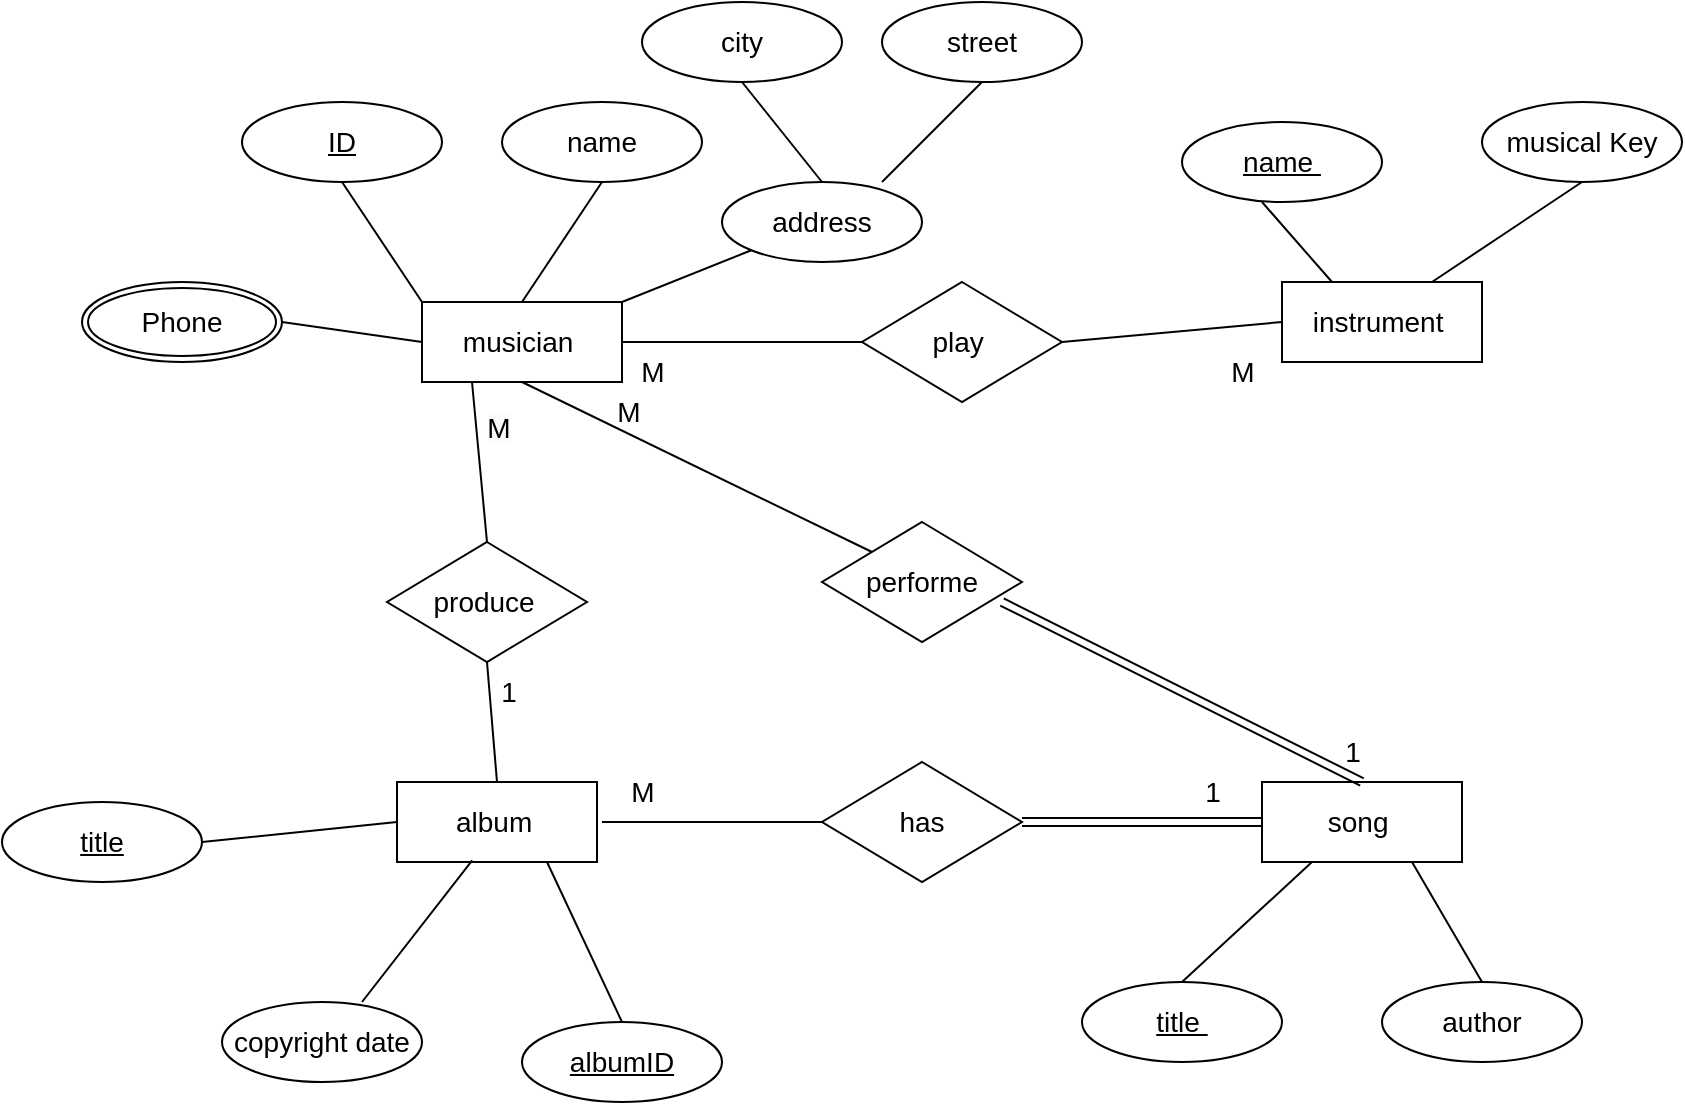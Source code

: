 <mxfile version="20.8.16" type="device"><diagram name="Page-1" id="lVGmUbY3ux0DM2avxw8W"><mxGraphModel dx="2126" dy="623" grid="1" gridSize="10" guides="1" tooltips="1" connect="1" arrows="1" fold="1" page="1" pageScale="1" pageWidth="850" pageHeight="1100" math="0" shadow="0"><root><mxCell id="0"/><mxCell id="1" parent="0"/><mxCell id="kV1bWJGJ76EV7JGNxmsX-11" value="musician&amp;nbsp;" style="whiteSpace=wrap;html=1;align=center;fontSize=14;" parent="1" vertex="1"><mxGeometry x="60" y="240" width="100" height="40" as="geometry"/></mxCell><mxCell id="kV1bWJGJ76EV7JGNxmsX-13" value="ID" style="ellipse;whiteSpace=wrap;html=1;align=center;fontStyle=4;fontSize=14;" parent="1" vertex="1"><mxGeometry x="-30" y="140" width="100" height="40" as="geometry"/></mxCell><mxCell id="kV1bWJGJ76EV7JGNxmsX-14" value="name" style="ellipse;whiteSpace=wrap;html=1;align=center;fontSize=14;" parent="1" vertex="1"><mxGeometry x="100" y="140" width="100" height="40" as="geometry"/></mxCell><mxCell id="kV1bWJGJ76EV7JGNxmsX-15" value="city" style="ellipse;whiteSpace=wrap;html=1;align=center;fontSize=14;" parent="1" vertex="1"><mxGeometry x="170" y="90" width="100" height="40" as="geometry"/></mxCell><mxCell id="kV1bWJGJ76EV7JGNxmsX-16" value="street" style="ellipse;whiteSpace=wrap;html=1;align=center;fontSize=14;" parent="1" vertex="1"><mxGeometry x="290" y="90" width="100" height="40" as="geometry"/></mxCell><mxCell id="kV1bWJGJ76EV7JGNxmsX-18" value="address" style="ellipse;whiteSpace=wrap;html=1;align=center;fontSize=14;" parent="1" vertex="1"><mxGeometry x="210" y="180" width="100" height="40" as="geometry"/></mxCell><mxCell id="kV1bWJGJ76EV7JGNxmsX-21" value="Phone" style="ellipse;shape=doubleEllipse;margin=3;whiteSpace=wrap;html=1;align=center;fontSize=14;" parent="1" vertex="1"><mxGeometry x="-110" y="230" width="100" height="40" as="geometry"/></mxCell><mxCell id="kV1bWJGJ76EV7JGNxmsX-27" value="" style="endArrow=none;html=1;rounded=0;fontSize=14;exitX=1;exitY=0.5;exitDx=0;exitDy=0;entryX=0;entryY=0.5;entryDx=0;entryDy=0;" parent="1" source="kV1bWJGJ76EV7JGNxmsX-21" target="kV1bWJGJ76EV7JGNxmsX-11" edge="1"><mxGeometry width="50" height="50" relative="1" as="geometry"><mxPoint x="20" y="270" as="sourcePoint"/><mxPoint x="70" y="220" as="targetPoint"/></mxGeometry></mxCell><mxCell id="kV1bWJGJ76EV7JGNxmsX-28" value="" style="endArrow=none;html=1;rounded=0;fontSize=14;entryX=0;entryY=0;entryDx=0;entryDy=0;exitX=0.5;exitY=1;exitDx=0;exitDy=0;" parent="1" source="kV1bWJGJ76EV7JGNxmsX-13" target="kV1bWJGJ76EV7JGNxmsX-11" edge="1"><mxGeometry width="50" height="50" relative="1" as="geometry"><mxPoint x="20" y="230" as="sourcePoint"/><mxPoint x="70" y="180" as="targetPoint"/></mxGeometry></mxCell><mxCell id="kV1bWJGJ76EV7JGNxmsX-29" value="" style="endArrow=none;html=1;rounded=0;fontSize=14;exitX=0.5;exitY=0;exitDx=0;exitDy=0;" parent="1" source="kV1bWJGJ76EV7JGNxmsX-11" edge="1"><mxGeometry width="50" height="50" relative="1" as="geometry"><mxPoint x="100" y="230" as="sourcePoint"/><mxPoint x="150" y="180" as="targetPoint"/></mxGeometry></mxCell><mxCell id="kV1bWJGJ76EV7JGNxmsX-30" value="" style="endArrow=none;html=1;rounded=0;fontSize=14;exitX=1;exitY=0;exitDx=0;exitDy=0;entryX=0;entryY=1;entryDx=0;entryDy=0;" parent="1" source="kV1bWJGJ76EV7JGNxmsX-11" target="kV1bWJGJ76EV7JGNxmsX-18" edge="1"><mxGeometry width="50" height="50" relative="1" as="geometry"><mxPoint x="190" y="300" as="sourcePoint"/><mxPoint x="260" y="220" as="targetPoint"/></mxGeometry></mxCell><mxCell id="kV1bWJGJ76EV7JGNxmsX-32" value="" style="endArrow=none;html=1;rounded=0;fontSize=14;" parent="1" edge="1"><mxGeometry width="50" height="50" relative="1" as="geometry"><mxPoint x="290" y="180" as="sourcePoint"/><mxPoint x="340" y="130" as="targetPoint"/></mxGeometry></mxCell><mxCell id="kV1bWJGJ76EV7JGNxmsX-33" value="" style="endArrow=none;html=1;rounded=0;fontSize=14;exitX=0.5;exitY=0;exitDx=0;exitDy=0;entryX=0.5;entryY=1;entryDx=0;entryDy=0;" parent="1" source="kV1bWJGJ76EV7JGNxmsX-18" target="kV1bWJGJ76EV7JGNxmsX-15" edge="1"><mxGeometry width="50" height="50" relative="1" as="geometry"><mxPoint x="220" y="180" as="sourcePoint"/><mxPoint x="270" y="130" as="targetPoint"/></mxGeometry></mxCell><mxCell id="kV1bWJGJ76EV7JGNxmsX-34" value="instrument&amp;nbsp;" style="whiteSpace=wrap;html=1;align=center;fontSize=14;" parent="1" vertex="1"><mxGeometry x="490" y="230" width="100" height="40" as="geometry"/></mxCell><mxCell id="kV1bWJGJ76EV7JGNxmsX-35" value="name&amp;nbsp;" style="ellipse;whiteSpace=wrap;html=1;align=center;fontStyle=4;fontSize=14;" parent="1" vertex="1"><mxGeometry x="440" y="150" width="100" height="40" as="geometry"/></mxCell><mxCell id="kV1bWJGJ76EV7JGNxmsX-36" value="musical&amp;nbsp;Key" style="ellipse;whiteSpace=wrap;html=1;align=center;fontSize=14;" parent="1" vertex="1"><mxGeometry x="590" y="140" width="100" height="40" as="geometry"/></mxCell><mxCell id="kV1bWJGJ76EV7JGNxmsX-37" value="" style="endArrow=none;html=1;rounded=0;fontSize=14;exitX=0.75;exitY=0;exitDx=0;exitDy=0;" parent="1" source="kV1bWJGJ76EV7JGNxmsX-34" edge="1"><mxGeometry width="50" height="50" relative="1" as="geometry"><mxPoint x="590" y="230" as="sourcePoint"/><mxPoint x="640" y="180" as="targetPoint"/></mxGeometry></mxCell><mxCell id="kV1bWJGJ76EV7JGNxmsX-38" value="" style="endArrow=none;html=1;rounded=0;fontSize=14;exitX=0.25;exitY=0;exitDx=0;exitDy=0;" parent="1" source="kV1bWJGJ76EV7JGNxmsX-34" edge="1"><mxGeometry width="50" height="50" relative="1" as="geometry"><mxPoint x="430" y="240" as="sourcePoint"/><mxPoint x="480" y="190" as="targetPoint"/></mxGeometry></mxCell><mxCell id="kV1bWJGJ76EV7JGNxmsX-39" value="album&amp;nbsp;" style="whiteSpace=wrap;html=1;align=center;fontSize=14;" parent="1" vertex="1"><mxGeometry x="47.5" y="480" width="100" height="40" as="geometry"/></mxCell><mxCell id="kV1bWJGJ76EV7JGNxmsX-40" value="title" style="ellipse;whiteSpace=wrap;html=1;align=center;fontStyle=4;fontSize=14;" parent="1" vertex="1"><mxGeometry x="-150" y="490" width="100" height="40" as="geometry"/></mxCell><mxCell id="kV1bWJGJ76EV7JGNxmsX-41" value="copyright date" style="ellipse;whiteSpace=wrap;html=1;align=center;fontSize=14;" parent="1" vertex="1"><mxGeometry x="-40" y="590" width="100" height="40" as="geometry"/></mxCell><mxCell id="kV1bWJGJ76EV7JGNxmsX-50" value="" style="endArrow=none;html=1;rounded=0;fontSize=14;entryX=0.376;entryY=0.98;entryDx=0;entryDy=0;entryPerimeter=0;" parent="1" target="kV1bWJGJ76EV7JGNxmsX-39" edge="1"><mxGeometry width="50" height="50" relative="1" as="geometry"><mxPoint x="30" y="590" as="sourcePoint"/><mxPoint x="80" y="540" as="targetPoint"/></mxGeometry></mxCell><mxCell id="kV1bWJGJ76EV7JGNxmsX-51" value="" style="endArrow=none;html=1;rounded=0;fontSize=14;entryX=0;entryY=0.5;entryDx=0;entryDy=0;exitX=1;exitY=0.5;exitDx=0;exitDy=0;" parent="1" source="kV1bWJGJ76EV7JGNxmsX-40" target="kV1bWJGJ76EV7JGNxmsX-39" edge="1"><mxGeometry width="50" height="50" relative="1" as="geometry"><mxPoint x="-50" y="530" as="sourcePoint"/><mxPoint y="480" as="targetPoint"/></mxGeometry></mxCell><mxCell id="kV1bWJGJ76EV7JGNxmsX-52" value="" style="endArrow=none;html=1;rounded=0;fontSize=14;entryX=0.75;entryY=1;entryDx=0;entryDy=0;exitX=0.5;exitY=0;exitDx=0;exitDy=0;" parent="1" target="kV1bWJGJ76EV7JGNxmsX-39" edge="1"><mxGeometry width="50" height="50" relative="1" as="geometry"><mxPoint x="160" y="600" as="sourcePoint"/><mxPoint x="280" y="490" as="targetPoint"/></mxGeometry></mxCell><mxCell id="kV1bWJGJ76EV7JGNxmsX-53" value="song&amp;nbsp;" style="whiteSpace=wrap;html=1;align=center;fontSize=14;" parent="1" vertex="1"><mxGeometry x="480" y="480" width="100" height="40" as="geometry"/></mxCell><mxCell id="kV1bWJGJ76EV7JGNxmsX-54" value="title&amp;nbsp;" style="ellipse;whiteSpace=wrap;html=1;align=center;fontStyle=4;fontSize=14;" parent="1" vertex="1"><mxGeometry x="390" y="580" width="100" height="40" as="geometry"/></mxCell><mxCell id="kV1bWJGJ76EV7JGNxmsX-55" value="author" style="ellipse;whiteSpace=wrap;html=1;align=center;fontSize=14;" parent="1" vertex="1"><mxGeometry x="540" y="580" width="100" height="40" as="geometry"/></mxCell><mxCell id="kV1bWJGJ76EV7JGNxmsX-56" value="" style="endArrow=none;html=1;rounded=0;fontSize=14;entryX=0.25;entryY=1;entryDx=0;entryDy=0;" parent="1" target="kV1bWJGJ76EV7JGNxmsX-53" edge="1"><mxGeometry width="50" height="50" relative="1" as="geometry"><mxPoint x="440" y="580" as="sourcePoint"/><mxPoint x="490" y="530" as="targetPoint"/></mxGeometry></mxCell><mxCell id="kV1bWJGJ76EV7JGNxmsX-57" value="" style="endArrow=none;html=1;rounded=0;fontSize=14;entryX=0.75;entryY=1;entryDx=0;entryDy=0;exitX=0.5;exitY=0;exitDx=0;exitDy=0;" parent="1" source="kV1bWJGJ76EV7JGNxmsX-55" target="kV1bWJGJ76EV7JGNxmsX-53" edge="1"><mxGeometry width="50" height="50" relative="1" as="geometry"><mxPoint x="590" y="570" as="sourcePoint"/><mxPoint x="640" y="520" as="targetPoint"/></mxGeometry></mxCell><mxCell id="kV1bWJGJ76EV7JGNxmsX-58" value="play&amp;nbsp;" style="shape=rhombus;perimeter=rhombusPerimeter;whiteSpace=wrap;html=1;align=center;fontSize=14;" parent="1" vertex="1"><mxGeometry x="280" y="230" width="100" height="60" as="geometry"/></mxCell><mxCell id="kV1bWJGJ76EV7JGNxmsX-59" value="" style="endArrow=none;html=1;rounded=0;fontSize=14;entryX=0;entryY=0.5;entryDx=0;entryDy=0;" parent="1" target="kV1bWJGJ76EV7JGNxmsX-58" edge="1"><mxGeometry relative="1" as="geometry"><mxPoint x="160" y="260" as="sourcePoint"/><mxPoint x="320" y="260" as="targetPoint"/></mxGeometry></mxCell><mxCell id="kV1bWJGJ76EV7JGNxmsX-65" value="M" style="text;html=1;align=center;verticalAlign=middle;resizable=0;points=[];autosize=1;strokeColor=none;fillColor=none;fontSize=14;" parent="1" vertex="1"><mxGeometry x="155" y="260" width="40" height="30" as="geometry"/></mxCell><mxCell id="kV1bWJGJ76EV7JGNxmsX-66" value="M" style="text;html=1;align=center;verticalAlign=middle;resizable=0;points=[];autosize=1;strokeColor=none;fillColor=none;fontSize=14;" parent="1" vertex="1"><mxGeometry x="450" y="260" width="40" height="30" as="geometry"/></mxCell><mxCell id="kV1bWJGJ76EV7JGNxmsX-67" value="" style="endArrow=none;html=1;rounded=0;fontSize=14;entryX=0;entryY=0.5;entryDx=0;entryDy=0;" parent="1" target="kV1bWJGJ76EV7JGNxmsX-34" edge="1"><mxGeometry relative="1" as="geometry"><mxPoint x="380" y="260" as="sourcePoint"/><mxPoint x="540" y="260" as="targetPoint"/></mxGeometry></mxCell><mxCell id="kV1bWJGJ76EV7JGNxmsX-68" value="has" style="shape=rhombus;perimeter=rhombusPerimeter;whiteSpace=wrap;html=1;align=center;fontSize=14;" parent="1" vertex="1"><mxGeometry x="260" y="470" width="100" height="60" as="geometry"/></mxCell><mxCell id="kV1bWJGJ76EV7JGNxmsX-70" value="" style="endArrow=none;html=1;rounded=0;fontSize=14;" parent="1" edge="1"><mxGeometry relative="1" as="geometry"><mxPoint x="150" y="500" as="sourcePoint"/><mxPoint x="260" y="500" as="targetPoint"/></mxGeometry></mxCell><mxCell id="kV1bWJGJ76EV7JGNxmsX-71" value="" style="shape=link;html=1;rounded=0;fontSize=14;" parent="1" edge="1"><mxGeometry relative="1" as="geometry"><mxPoint x="360" y="500" as="sourcePoint"/><mxPoint x="480" y="500" as="targetPoint"/></mxGeometry></mxCell><mxCell id="kV1bWJGJ76EV7JGNxmsX-72" value="" style="resizable=0;html=1;align=right;verticalAlign=bottom;fontSize=14;" parent="kV1bWJGJ76EV7JGNxmsX-71" connectable="0" vertex="1"><mxGeometry x="1" relative="1" as="geometry"/></mxCell><mxCell id="kV1bWJGJ76EV7JGNxmsX-73" value="1" style="text;html=1;align=center;verticalAlign=middle;resizable=0;points=[];autosize=1;strokeColor=none;fillColor=none;fontSize=14;" parent="1" vertex="1"><mxGeometry x="440" y="470" width="30" height="30" as="geometry"/></mxCell><mxCell id="kV1bWJGJ76EV7JGNxmsX-74" value="M" style="text;html=1;align=center;verticalAlign=middle;resizable=0;points=[];autosize=1;strokeColor=none;fillColor=none;fontSize=14;" parent="1" vertex="1"><mxGeometry x="150" y="470" width="40" height="30" as="geometry"/></mxCell><mxCell id="kV1bWJGJ76EV7JGNxmsX-75" value="performe" style="shape=rhombus;perimeter=rhombusPerimeter;whiteSpace=wrap;html=1;align=center;fontSize=14;" parent="1" vertex="1"><mxGeometry x="260" y="350" width="100" height="60" as="geometry"/></mxCell><mxCell id="kV1bWJGJ76EV7JGNxmsX-76" value="" style="endArrow=none;html=1;rounded=0;fontSize=14;exitX=0.5;exitY=1;exitDx=0;exitDy=0;entryX=0;entryY=0;entryDx=0;entryDy=0;" parent="1" source="kV1bWJGJ76EV7JGNxmsX-11" target="kV1bWJGJ76EV7JGNxmsX-75" edge="1"><mxGeometry relative="1" as="geometry"><mxPoint x="100" y="390" as="sourcePoint"/><mxPoint x="260" y="390" as="targetPoint"/></mxGeometry></mxCell><mxCell id="kV1bWJGJ76EV7JGNxmsX-78" value="albumID" style="ellipse;whiteSpace=wrap;html=1;align=center;fontStyle=4;fontSize=14;" parent="1" vertex="1"><mxGeometry x="110" y="600" width="100" height="40" as="geometry"/></mxCell><mxCell id="kV1bWJGJ76EV7JGNxmsX-82" value="M" style="text;html=1;align=center;verticalAlign=middle;resizable=0;points=[];autosize=1;strokeColor=none;fillColor=none;fontSize=14;" parent="1" vertex="1"><mxGeometry x="142.5" y="280" width="40" height="30" as="geometry"/></mxCell><mxCell id="kV1bWJGJ76EV7JGNxmsX-86" value="" style="shape=link;html=1;rounded=0;fontSize=14;entryX=0.5;entryY=0;entryDx=0;entryDy=0;" parent="1" target="kV1bWJGJ76EV7JGNxmsX-53" edge="1"><mxGeometry relative="1" as="geometry"><mxPoint x="350" y="390" as="sourcePoint"/><mxPoint x="510" y="390" as="targetPoint"/></mxGeometry></mxCell><mxCell id="kV1bWJGJ76EV7JGNxmsX-89" value="1" style="text;html=1;align=center;verticalAlign=middle;resizable=0;points=[];autosize=1;strokeColor=none;fillColor=none;fontSize=14;" parent="1" vertex="1"><mxGeometry x="510" y="450" width="30" height="30" as="geometry"/></mxCell><mxCell id="kV1bWJGJ76EV7JGNxmsX-90" value="produce&amp;nbsp;" style="shape=rhombus;perimeter=rhombusPerimeter;whiteSpace=wrap;html=1;align=center;fontSize=14;" parent="1" vertex="1"><mxGeometry x="42.5" y="360" width="100" height="60" as="geometry"/></mxCell><mxCell id="kV1bWJGJ76EV7JGNxmsX-91" value="" style="endArrow=none;html=1;rounded=0;fontSize=14;entryX=0.25;entryY=1;entryDx=0;entryDy=0;exitX=0.5;exitY=0;exitDx=0;exitDy=0;" parent="1" source="kV1bWJGJ76EV7JGNxmsX-90" target="kV1bWJGJ76EV7JGNxmsX-11" edge="1"><mxGeometry relative="1" as="geometry"><mxPoint x="90" y="350" as="sourcePoint"/><mxPoint x="48" y="480" as="targetPoint"/></mxGeometry></mxCell><mxCell id="kV1bWJGJ76EV7JGNxmsX-92" value="" style="endArrow=none;html=1;rounded=0;fontSize=14;entryX=0.5;entryY=0;entryDx=0;entryDy=0;exitX=0.5;exitY=1;exitDx=0;exitDy=0;" parent="1" source="kV1bWJGJ76EV7JGNxmsX-90" target="kV1bWJGJ76EV7JGNxmsX-39" edge="1"><mxGeometry relative="1" as="geometry"><mxPoint x="-110" y="440" as="sourcePoint"/><mxPoint x="50" y="440" as="targetPoint"/></mxGeometry></mxCell><mxCell id="kV1bWJGJ76EV7JGNxmsX-93" value="1" style="text;html=1;align=center;verticalAlign=middle;resizable=0;points=[];autosize=1;strokeColor=none;fillColor=none;fontSize=14;" parent="1" vertex="1"><mxGeometry x="87.5" y="420" width="30" height="30" as="geometry"/></mxCell><mxCell id="AVGbS6AIAMUBwplWw2iE-1" value="&#10;&lt;span style=&quot;color: rgb(0, 0, 0); font-family: Helvetica; font-size: 14px; font-style: normal; font-variant-ligatures: normal; font-variant-caps: normal; font-weight: 400; letter-spacing: normal; orphans: 2; text-align: center; text-indent: 0px; text-transform: none; widows: 2; word-spacing: 0px; -webkit-text-stroke-width: 0px; background-color: rgb(251, 251, 251); text-decoration-thickness: initial; text-decoration-style: initial; text-decoration-color: initial; float: none; display: inline !important;&quot;&gt;M&lt;/span&gt;&#10;&#10;" style="text;html=1;align=center;verticalAlign=middle;resizable=0;points=[];autosize=1;strokeColor=none;fillColor=none;" parent="1" vertex="1"><mxGeometry x="77.5" y="280" width="40" height="60" as="geometry"/></mxCell></root></mxGraphModel></diagram></mxfile>
